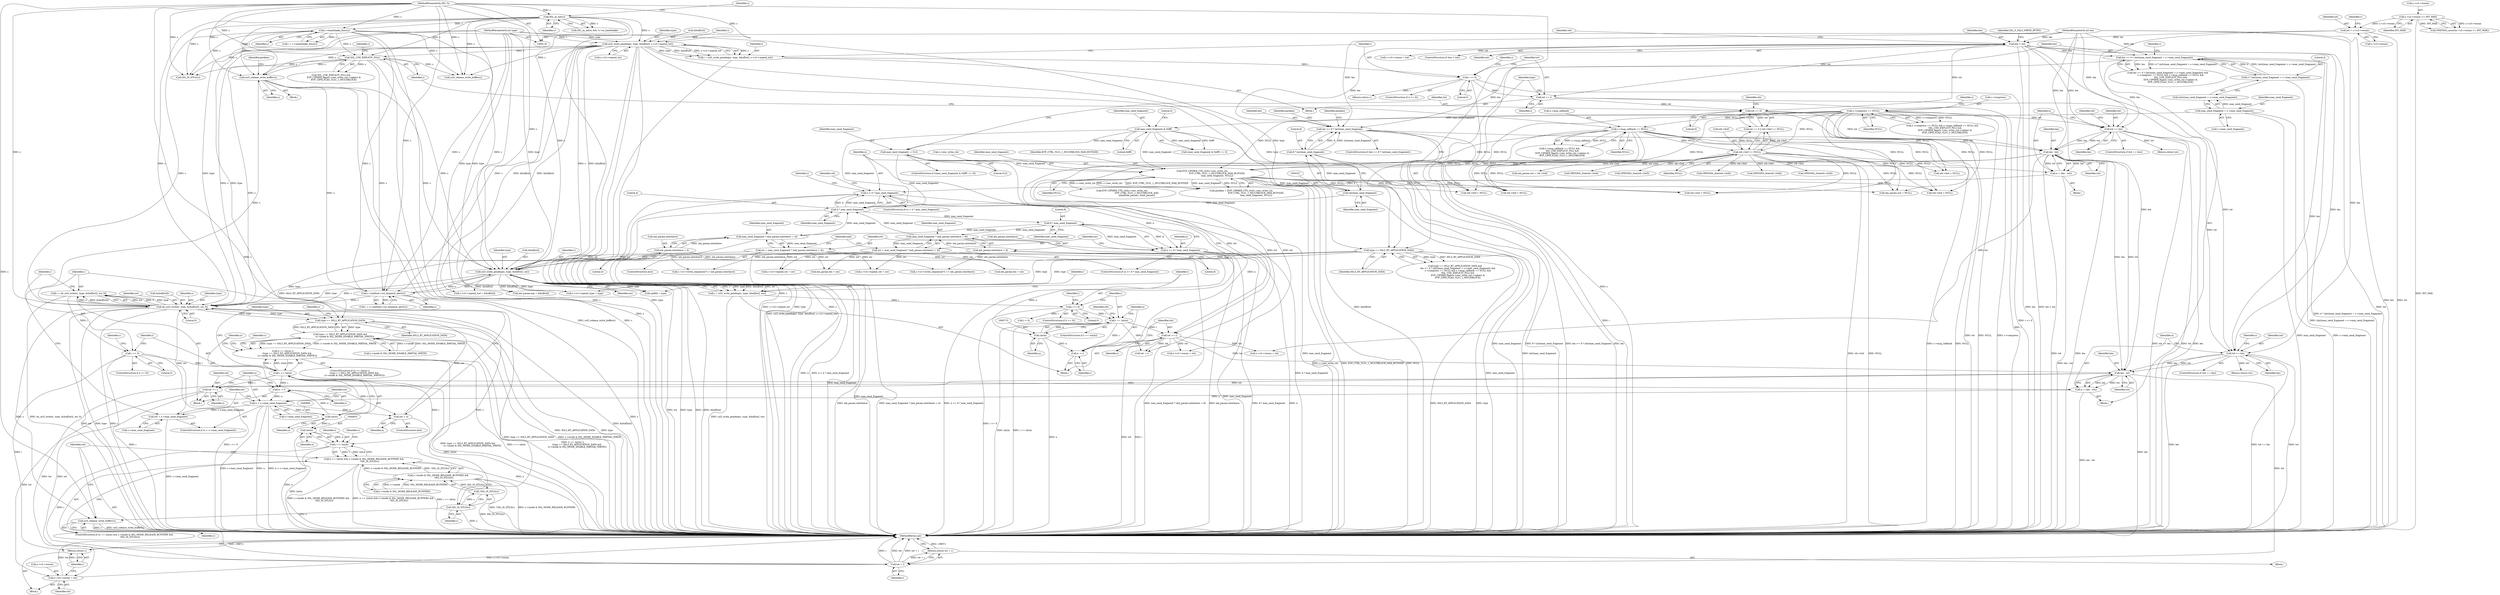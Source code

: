 digraph "0_openssl_77c77f0a1b9f15b869ca3342186dfbedd1119d0e@API" {
"1000779" [label="(Call,i = do_ssl3_write(s, type, &(buf[tot]), nw, 0))"];
"1000781" [label="(Call,do_ssl3_write(s, type, &(buf[tot]), nw, 0))"];
"1000178" [label="(Call,s->handshake_func(s))"];
"1000169" [label="(Call,SSL_in_init(s))"];
"1000117" [label="(MethodParameterIn,SSL *s)"];
"1000310" [label="(Call,ssl3_release_write_buffer(s))"];
"1000217" [label="(Call,ssl3_write_pending(s, type, &buf[tot], s->s3->wpend_tot))"];
"1000118" [label="(MethodParameterIn,int type)"];
"1000276" [label="(Call,SSL_USE_EXPLICIT_IV(s))"];
"1000409" [label="(Call,s->method->ssl_dispatch_alert(s))"];
"1000664" [label="(Call,ssl3_write_pending(s, type, &buf[tot], nw))"];
"1000248" [label="(Call,type == SSL3_RT_APPLICATION_DATA)"];
"1000441" [label="(Call,nw = max_send_fragment * (mb_param.interleave = 4))"];
"1000443" [label="(Call,max_send_fragment * (mb_param.interleave = 4))"];
"1000428" [label="(Call,8 * max_send_fragment)"];
"1000386" [label="(Call,4 * max_send_fragment)"];
"1000292" [label="(Call,max_send_fragment & 0xfff)"];
"1000258" [label="(Call,max_send_fragment = s->max_send_fragment)"];
"1000433" [label="(Call,max_send_fragment * (mb_param.interleave = 8))"];
"1000435" [label="(Call,mb_param.interleave = 8)"];
"1000326" [label="(Call,(int)max_send_fragment)"];
"1000314" [label="(Call,EVP_CIPHER_CTX_ctrl(s->enc_write_ctx,\n                                          EVP_CTRL_TLS1_1_MULTIBLOCK_MAX_BUFSIZE,\n                                          max_send_fragment, NULL))"];
"1000296" [label="(Call,max_send_fragment -= 512)"];
"1000264" [label="(Call,s->compress == NULL)"];
"1000270" [label="(Call,s->msg_callback == NULL)"];
"1000304" [label="(Call,wb->buf == NULL)"];
"1000445" [label="(Call,mb_param.interleave = 4)"];
"1000431" [label="(Call,nw = max_send_fragment * (mb_param.interleave = 8))"];
"1000812" [label="(Call,type == SSL3_RT_APPLICATION_DATA)"];
"1000776" [label="(Call,nw = n)"];
"1000765" [label="(Call,n > s->max_send_fragment)"];
"1000850" [label="(Call,n -= i)"];
"1000806" [label="(Call,i == (int)n)"];
"1000791" [label="(Call,i <= 0)"];
"1000779" [label="(Call,i = do_ssl3_write(s, type, &(buf[tot]), nw, 0))"];
"1000808" [label="(Call,(int)n)"];
"1000757" [label="(Call,n = (len - tot))"];
"1000759" [label="(Call,len - tot)"];
"1000378" [label="(Call,len - tot)"];
"1000322" [label="(Call,len >= 8 * (int)max_send_fragment)"];
"1000252" [label="(Call,len >= 4 * (int)(max_send_fragment = s->max_send_fragment))"];
"1000198" [label="(Call,len < tot)"];
"1000120" [label="(MethodParameterIn,int len)"];
"1000153" [label="(Call,tot = s->s3->wnum)"];
"1000146" [label="(Call,s->s3->wnum <= INT_MAX)"];
"1000254" [label="(Call,4 * (int)(max_send_fragment = s->max_send_fragment))"];
"1000324" [label="(Call,8 * (int)max_send_fragment)"];
"1000361" [label="(Call,tot == len)"];
"1000301" [label="(Call,tot == 0)"];
"1000243" [label="(Call,tot += i)"];
"1000230" [label="(Call,i <= 0)"];
"1000215" [label="(Call,i = ssl3_write_pending(s, type, &buf[tot], s->s3->wpend_tot))"];
"1000739" [label="(Call,tot == len)"];
"1000734" [label="(Call,tot += i)"];
"1000712" [label="(Call,i == (int)n)"];
"1000673" [label="(Call,i <= 0)"];
"1000662" [label="(Call,i = ssl3_write_pending(s, type, &buf[tot], nw))"];
"1000714" [label="(Call,(int)n)"];
"1000426" [label="(Call,n >= 8 * max_send_fragment)"];
"1000384" [label="(Call,n < 4 * max_send_fragment)"];
"1000376" [label="(Call,n = (len - tot))"];
"1000731" [label="(Call,n -= i)"];
"1000770" [label="(Call,nw = s->max_send_fragment)"];
"1000802" [label="(Return,return i;)"];
"1000805" [label="(Call,(i == (int)n) ||\n            (type == SSL3_RT_APPLICATION_DATA &&\n             (s->mode & SSL_MODE_ENABLE_PARTIAL_WRITE)))"];
"1000830" [label="(Call,i == (int)n)"];
"1000829" [label="(Call,(i == (int)n) && s->mode & SSL_MODE_RELEASE_BUFFERS &&\n                !SSL_IS_DTLS(s))"];
"1000847" [label="(Call,tot + i)"];
"1000846" [label="(Return,return tot + i;)"];
"1000811" [label="(Call,type == SSL3_RT_APPLICATION_DATA &&\n             (s->mode & SSL_MODE_ENABLE_PARTIAL_WRITE))"];
"1000842" [label="(Call,SSL_IS_DTLS(s))"];
"1000841" [label="(Call,!SSL_IS_DTLS(s))"];
"1000835" [label="(Call,s->mode & SSL_MODE_RELEASE_BUFFERS &&\n                !SSL_IS_DTLS(s))"];
"1000844" [label="(Call,ssl3_release_write_buffer(s))"];
"1000832" [label="(Call,(int)n)"];
"1000853" [label="(Call,tot += i)"];
"1000795" [label="(Call,s->s3->wnum = tot)"];
"1000241" [label="(Return,return i;)"];
"1000243" [label="(Call,tot += i)"];
"1000830" [label="(Call,i == (int)n)"];
"1000810" [label="(Identifier,n)"];
"1000254" [label="(Call,4 * (int)(max_send_fragment = s->max_send_fragment))"];
"1000231" [label="(Identifier,i)"];
"1000764" [label="(ControlStructure,if (n > s->max_send_fragment))"];
"1000841" [label="(Call,!SSL_IS_DTLS(s))"];
"1000808" [label="(Call,(int)n)"];
"1000269" [label="(Call,s->msg_callback == NULL &&\n        SSL_USE_EXPLICIT_IV(s) &&\n        EVP_CIPHER_flags(s->enc_write_ctx->cipher) &\n        EVP_CIPH_FLAG_TLS1_1_MULTIBLOCK)"];
"1000679" [label="(Call,i < 0)"];
"1000229" [label="(ControlStructure,if (i <= 0))"];
"1000383" [label="(ControlStructure,if (n < 4 * max_send_fragment))"];
"1000435" [label="(Call,mb_param.interleave = 8)"];
"1000763" [label="(Block,)"];
"1000170" [label="(Identifier,s)"];
"1000321" [label="(ControlStructure,if (len >= 8 * (int)max_send_fragment))"];
"1000200" [label="(Identifier,tot)"];
"1000845" [label="(Identifier,s)"];
"1000152" [label="(Identifier,INT_MAX)"];
"1000314" [label="(Call,EVP_CIPHER_CTX_ctrl(s->enc_write_ctx,\n                                          EVP_CTRL_TLS1_1_MULTIBLOCK_MAX_BUFSIZE,\n                                          max_send_fragment, NULL))"];
"1000322" [label="(Call,len >= 8 * (int)max_send_fragment)"];
"1000256" [label="(Call,(int)(max_send_fragment = s->max_send_fragment))"];
"1000118" [label="(MethodParameterIn,int type)"];
"1000432" [label="(Identifier,nw)"];
"1000851" [label="(Identifier,n)"];
"1000761" [label="(Identifier,tot)"];
"1000728" [label="(Call,tot + i)"];
"1000266" [label="(Identifier,s)"];
"1000722" [label="(Call,wb->buf = NULL)"];
"1000734" [label="(Call,tot += i)"];
"1000163" [label="(Identifier,s)"];
"1000147" [label="(Call,s->s3->wnum)"];
"1000249" [label="(Identifier,type)"];
"1000835" [label="(Call,s->mode & SSL_MODE_RELEASE_BUFFERS &&\n                !SSL_IS_DTLS(s))"];
"1000442" [label="(Identifier,nw)"];
"1000672" [label="(ControlStructure,if (i <= 0))"];
"1000433" [label="(Call,max_send_fragment * (mb_param.interleave = 8))"];
"1000178" [label="(Call,s->handshake_func(s))"];
"1000814" [label="(Identifier,SSL3_RT_APPLICATION_DATA)"];
"1000767" [label="(Call,s->max_send_fragment)"];
"1000199" [label="(Identifier,len)"];
"1000794" [label="(Block,)"];
"1000849" [label="(Identifier,i)"];
"1000771" [label="(Identifier,nw)"];
"1000410" [label="(Identifier,s)"];
"1000305" [label="(Call,wb->buf)"];
"1000777" [label="(Identifier,nw)"];
"1000309" [label="(Block,)"];
"1000259" [label="(Identifier,max_send_fragment)"];
"1000234" [label="(Call,s->s3->wnum = tot)"];
"1000760" [label="(Identifier,len)"];
"1000120" [label="(MethodParameterIn,int len)"];
"1000319" [label="(Identifier,max_send_fragment)"];
"1000718" [label="(Call,OPENSSL_free(wb->buf))"];
"1000804" [label="(ControlStructure,if ((i == (int)n) ||\n            (type == SSL3_RT_APPLICATION_DATA &&\n             (s->mode & SSL_MODE_ENABLE_PARTIAL_WRITE))))"];
"1000759" [label="(Call,len - tot)"];
"1000271" [label="(Call,s->msg_callback)"];
"1000311" [label="(Identifier,s)"];
"1000146" [label="(Call,s->s3->wnum <= INT_MAX)"];
"1000292" [label="(Call,max_send_fragment & 0xfff)"];
"1000219" [label="(Identifier,type)"];
"1000275" [label="(Call,SSL_USE_EXPLICIT_IV(s) &&\n        EVP_CIPHER_flags(s->enc_write_ctx->cipher) &\n        EVP_CIPH_FLAG_TLS1_1_MULTIBLOCK)"];
"1000445" [label="(Call,mb_param.interleave = 4)"];
"1000328" [label="(Identifier,max_send_fragment)"];
"1000176" [label="(Call,i = s->handshake_func(s))"];
"1000394" [label="(Call,wb->buf = NULL)"];
"1000323" [label="(Identifier,len)"];
"1000589" [label="(Call,s->s3->write_sequence[7] < mb_param.interleave)"];
"1000377" [label="(Identifier,n)"];
"1000230" [label="(Call,i <= 0)"];
"1000310" [label="(Call,ssl3_release_write_buffer(s))"];
"1000536" [label="(Call,wb->buf = NULL)"];
"1000665" [label="(Identifier,s)"];
"1000666" [label="(Identifier,type)"];
"1000245" [label="(Identifier,i)"];
"1000179" [label="(Identifier,s)"];
"1000755" [label="(Return,return tot;)"];
"1000403" [label="(Identifier,s)"];
"1000834" [label="(Identifier,n)"];
"1000753" [label="(Call,ssl3_release_write_buffer(s))"];
"1000446" [label="(Call,mb_param.interleave)"];
"1000846" [label="(Return,return tot + i;)"];
"1000757" [label="(Call,n = (len - tot))"];
"1000173" [label="(Identifier,s)"];
"1000303" [label="(Literal,0)"];
"1000325" [label="(Literal,8)"];
"1000758" [label="(Identifier,n)"];
"1000451" [label="(Identifier,aad)"];
"1000712" [label="(Call,i == (int)n)"];
"1000407" [label="(Call,i = s->method->ssl_dispatch_alert(s))"];
"1000434" [label="(Identifier,max_send_fragment)"];
"1000313" [label="(Identifier,packlen)"];
"1000638" [label="(Call,s->s3->wpend_buf = &buf[tot])"];
"1000790" [label="(ControlStructure,if (i <= 0))"];
"1000741" [label="(Identifier,len)"];
"1000766" [label="(Identifier,n)"];
"1000805" [label="(Call,(i == (int)n) ||\n            (type == SSL3_RT_APPLICATION_DATA &&\n             (s->mode & SSL_MODE_ENABLE_PARTIAL_WRITE)))"];
"1000203" [label="(Identifier,SSL_F_SSL3_WRITE_BYTES)"];
"1000244" [label="(Identifier,tot)"];
"1000732" [label="(Identifier,n)"];
"1000429" [label="(Literal,8)"];
"1000264" [label="(Call,s->compress == NULL)"];
"1000440" [label="(ControlStructure,else)"];
"1000334" [label="(Identifier,packlen)"];
"1000788" [label="(Identifier,nw)"];
"1000304" [label="(Call,wb->buf == NULL)"];
"1000713" [label="(Identifier,i)"];
"1000770" [label="(Call,nw = s->max_send_fragment)"];
"1000302" [label="(Identifier,tot)"];
"1000308" [label="(Identifier,NULL)"];
"1000216" [label="(Identifier,i)"];
"1000784" [label="(Call,&(buf[tot]))"];
"1000813" [label="(Identifier,type)"];
"1000430" [label="(Identifier,max_send_fragment)"];
"1000836" [label="(Call,s->mode & SSL_MODE_RELEASE_BUFFERS)"];
"1000815" [label="(Call,s->mode & SSL_MODE_ENABLE_PARTIAL_WRITE)"];
"1000247" [label="(Call,type == SSL3_RT_APPLICATION_DATA &&\n        len >= 4 * (int)(max_send_fragment = s->max_send_fragment) &&\n        s->compress == NULL && s->msg_callback == NULL &&\n        SSL_USE_EXPLICIT_IV(s) &&\n        EVP_CIPHER_flags(s->enc_write_ctx->cipher) &\n        EVP_CIPH_FLAG_TLS1_1_MULTIBLOCK)"];
"1000829" [label="(Call,(i == (int)n) && s->mode & SSL_MODE_RELEASE_BUFFERS &&\n                !SSL_IS_DTLS(s))"];
"1000291" [label="(Call,(max_send_fragment & 0xfff) == 0)"];
"1000367" [label="(Identifier,wb)"];
"1000277" [label="(Identifier,s)"];
"1000117" [label="(MethodParameterIn,SSL *s)"];
"1000250" [label="(Identifier,SSL3_RT_APPLICATION_DATA)"];
"1000376" [label="(Call,n = (len - tot))"];
"1000711" [label="(ControlStructure,if (i == (int)n))"];
"1000793" [label="(Literal,0)"];
"1000779" [label="(Call,i = do_ssl3_write(s, type, &(buf[tot]), nw, 0))"];
"1000268" [label="(Identifier,NULL)"];
"1000532" [label="(Call,OPENSSL_free(wb->buf))"];
"1000301" [label="(Call,tot == 0)"];
"1000392" [label="(Identifier,wb)"];
"1000441" [label="(Call,nw = max_send_fragment * (mb_param.interleave = 4))"];
"1000260" [label="(Call,s->max_send_fragment)"];
"1000843" [label="(Identifier,s)"];
"1000782" [label="(Identifier,s)"];
"1000380" [label="(Identifier,tot)"];
"1000232" [label="(Literal,0)"];
"1000828" [label="(ControlStructure,if ((i == (int)n) && s->mode & SSL_MODE_RELEASE_BUFFERS &&\n                !SSL_IS_DTLS(s)))"];
"1000251" [label="(Call,len >= 4 * (int)(max_send_fragment = s->max_send_fragment) &&\n        s->compress == NULL && s->msg_callback == NULL &&\n        SSL_USE_EXPLICIT_IV(s) &&\n        EVP_CIPHER_flags(s->enc_write_ctx->cipher) &\n        EVP_CIPH_FLAG_TLS1_1_MULTIBLOCK)"];
"1000736" [label="(Identifier,i)"];
"1000739" [label="(Call,tot == len)"];
"1000318" [label="(Identifier,EVP_CTRL_TLS1_1_MULTIBLOCK_MAX_BUFSIZE)"];
"1000847" [label="(Call,tot + i)"];
"1000662" [label="(Call,i = ssl3_write_pending(s, type, &buf[tot], nw))"];
"1000324" [label="(Call,8 * (int)max_send_fragment)"];
"1000853" [label="(Call,tot += i)"];
"1000693" [label="(Call,OPENSSL_free(wb->buf))"];
"1000270" [label="(Call,s->msg_callback == NULL)"];
"1000716" [label="(Identifier,n)"];
"1000781" [label="(Call,do_ssl3_write(s, type, &(buf[tot]), nw, 0))"];
"1000842" [label="(Call,SSL_IS_DTLS(s))"];
"1000493" [label="(Call,mb_param.out = NULL)"];
"1000775" [label="(ControlStructure,else)"];
"1000363" [label="(Identifier,len)"];
"1000458" [label="(Call,aad[8] = type)"];
"1000444" [label="(Identifier,max_send_fragment)"];
"1000542" [label="(Call,mb_param.out = wb->buf)"];
"1000856" [label="(MethodReturn,int)"];
"1000385" [label="(Identifier,n)"];
"1000680" [label="(Identifier,i)"];
"1000751" [label="(Call,SSL_IS_DTLS(s))"];
"1000198" [label="(Call,len < tot)"];
"1000426" [label="(Call,n >= 8 * max_send_fragment)"];
"1000154" [label="(Identifier,tot)"];
"1000776" [label="(Call,nw = n)"];
"1000315" [label="(Call,s->enc_write_ctx)"];
"1000379" [label="(Identifier,len)"];
"1000330" [label="(Identifier,packlen)"];
"1000664" [label="(Call,ssl3_write_pending(s, type, &buf[tot], nw))"];
"1000362" [label="(Identifier,tot)"];
"1000306" [label="(Identifier,wb)"];
"1000215" [label="(Call,i = ssl3_write_pending(s, type, &buf[tot], s->s3->wpend_tot))"];
"1000731" [label="(Call,n -= i)"];
"1000803" [label="(Identifier,i)"];
"1000824" [label="(Identifier,s)"];
"1000802" [label="(Return,return i;)"];
"1000326" [label="(Call,(int)max_send_fragment)"];
"1000631" [label="(Call,s->s3->wpend_tot = nw)"];
"1000801" [label="(Identifier,tot)"];
"1000778" [label="(Identifier,n)"];
"1000217" [label="(Call,ssl3_write_pending(s, type, &buf[tot], s->s3->wpend_tot))"];
"1000789" [label="(Literal,0)"];
"1000549" [label="(Call,mb_param.inp = &buf[tot])"];
"1000295" [label="(Literal,0)"];
"1000121" [label="(Block,)"];
"1000153" [label="(Call,tot = s->s3->wnum)"];
"1000265" [label="(Call,s->compress)"];
"1000360" [label="(ControlStructure,if (tot == len))"];
"1000155" [label="(Call,s->s3->wnum)"];
"1000220" [label="(Call,&buf[tot])"];
"1000431" [label="(Call,nw = max_send_fragment * (mb_param.interleave = 8))"];
"1000384" [label="(Call,n < 4 * max_send_fragment)"];
"1000733" [label="(Identifier,i)"];
"1000807" [label="(Identifier,i)"];
"1000382" [label="(Block,)"];
"1000697" [label="(Call,wb->buf = NULL)"];
"1000720" [label="(Identifier,wb)"];
"1000168" [label="(Call,SSL_in_init(s) && !s->in_handshake)"];
"1000297" [label="(Identifier,max_send_fragment)"];
"1000390" [label="(Call,OPENSSL_free(wb->buf))"];
"1000298" [label="(Literal,512)"];
"1000272" [label="(Identifier,s)"];
"1000258" [label="(Call,max_send_fragment = s->max_send_fragment)"];
"1000290" [label="(ControlStructure,if ((max_send_fragment & 0xfff) == 0))"];
"1000674" [label="(Identifier,i)"];
"1000855" [label="(Identifier,i)"];
"1000300" [label="(Call,tot == 0 || wb->buf == NULL)"];
"1000197" [label="(ControlStructure,if (len < tot))"];
"1000655" [label="(Call,s->s3->wpend_ret = nw)"];
"1000428" [label="(Call,8 * max_send_fragment)"];
"1000276" [label="(Call,SSL_USE_EXPLICIT_IV(s))"];
"1000772" [label="(Call,s->max_send_fragment)"];
"1000648" [label="(Call,s->s3->wpend_type = type)"];
"1000850" [label="(Call,n -= i)"];
"1000237" [label="(Identifier,s)"];
"1000169" [label="(Call,SSL_in_init(s))"];
"1000296" [label="(Call,max_send_fragment -= 512)"];
"1000436" [label="(Call,mb_param.interleave)"];
"1000798" [label="(Identifier,s)"];
"1000671" [label="(Identifier,nw)"];
"1000852" [label="(Identifier,i)"];
"1000747" [label="(Identifier,s)"];
"1000145" [label="(Call,OPENSSL_assert(s->s3->wnum <= INT_MAX))"];
"1000263" [label="(Call,s->compress == NULL && s->msg_callback == NULL &&\n        SSL_USE_EXPLICIT_IV(s) &&\n        EVP_CIPHER_flags(s->enc_write_ctx->cipher) &\n        EVP_CIPH_FLAG_TLS1_1_MULTIBLOCK)"];
"1000388" [label="(Identifier,max_send_fragment)"];
"1000274" [label="(Identifier,NULL)"];
"1000831" [label="(Identifier,i)"];
"1000218" [label="(Identifier,s)"];
"1000854" [label="(Identifier,tot)"];
"1000293" [label="(Identifier,max_send_fragment)"];
"1000214" [label="(Block,)"];
"1000387" [label="(Literal,4)"];
"1000248" [label="(Call,type == SSL3_RT_APPLICATION_DATA)"];
"1000735" [label="(Identifier,tot)"];
"1000365" [label="(Call,OPENSSL_free(wb->buf))"];
"1000838" [label="(Identifier,s)"];
"1000286" [label="(Block,)"];
"1000795" [label="(Call,s->s3->wnum = tot)"];
"1000386" [label="(Call,4 * max_send_fragment)"];
"1000252" [label="(Call,len >= 4 * (int)(max_send_fragment = s->max_send_fragment))"];
"1000765" [label="(Call,n > s->max_send_fragment)"];
"1000361" [label="(Call,tot == len)"];
"1000667" [label="(Call,&buf[tot])"];
"1000224" [label="(Call,s->s3->wpend_tot)"];
"1000796" [label="(Call,s->s3->wnum)"];
"1000780" [label="(Identifier,i)"];
"1000294" [label="(Literal,0xfff)"];
"1000425" [label="(ControlStructure,if (n >= 8 * max_send_fragment))"];
"1000811" [label="(Call,type == SSL3_RT_APPLICATION_DATA &&\n             (s->mode & SSL_MODE_ENABLE_PARTIAL_WRITE))"];
"1000427" [label="(Identifier,n)"];
"1000369" [label="(Call,wb->buf = NULL)"];
"1000557" [label="(Call,mb_param.len = nw)"];
"1000792" [label="(Identifier,i)"];
"1000738" [label="(ControlStructure,if (tot == len))"];
"1000663" [label="(Identifier,i)"];
"1000820" [label="(Block,)"];
"1000253" [label="(Identifier,len)"];
"1000673" [label="(Call,i <= 0)"];
"1000374" [label="(Return,return tot;)"];
"1000503" [label="(Call,mb_param.len = nw)"];
"1000844" [label="(Call,ssl3_release_write_buffer(s))"];
"1000817" [label="(Identifier,s)"];
"1000848" [label="(Identifier,tot)"];
"1000510" [label="(Call,EVP_CIPHER_CTX_ctrl(s->enc_write_ctx,\n                                          EVP_CTRL_TLS1_1_MULTIBLOCK_AAD,\n                                          sizeof(mb_param), &mb_param))"];
"1000312" [label="(Call,packlen = EVP_CIPHER_CTX_ctrl(s->enc_write_ctx,\n                                          EVP_CTRL_TLS1_1_MULTIBLOCK_MAX_BUFSIZE,\n                                          max_send_fragment, NULL))"];
"1000449" [label="(Literal,4)"];
"1000416" [label="(Call,s->s3->wnum = tot)"];
"1000282" [label="(Identifier,s)"];
"1000791" [label="(Call,i <= 0)"];
"1000439" [label="(Literal,8)"];
"1000783" [label="(Identifier,type)"];
"1000378" [label="(Call,len - tot)"];
"1000409" [label="(Call,s->method->ssl_dispatch_alert(s))"];
"1000812" [label="(Call,type == SSL3_RT_APPLICATION_DATA)"];
"1000806" [label="(Call,i == (int)n)"];
"1000320" [label="(Identifier,NULL)"];
"1000255" [label="(Literal,4)"];
"1000740" [label="(Identifier,tot)"];
"1000702" [label="(Call,s->s3->wnum = tot)"];
"1000577" [label="(Call,s->s3->write_sequence[7] += mb_param.interleave)"];
"1000443" [label="(Call,max_send_fragment * (mb_param.interleave = 4))"];
"1000714" [label="(Call,(int)n)"];
"1000675" [label="(Literal,0)"];
"1000211" [label="(Identifier,wb)"];
"1000832" [label="(Call,(int)n)"];
"1000779" -> "1000763"  [label="AST: "];
"1000779" -> "1000781"  [label="CFG: "];
"1000780" -> "1000779"  [label="AST: "];
"1000781" -> "1000779"  [label="AST: "];
"1000792" -> "1000779"  [label="CFG: "];
"1000779" -> "1000856"  [label="DDG: do_ssl3_write(s, type, &(buf[tot]), nw, 0)"];
"1000781" -> "1000779"  [label="DDG: nw"];
"1000781" -> "1000779"  [label="DDG: 0"];
"1000781" -> "1000779"  [label="DDG: type"];
"1000781" -> "1000779"  [label="DDG: s"];
"1000781" -> "1000779"  [label="DDG: &(buf[tot])"];
"1000779" -> "1000791"  [label="DDG: i"];
"1000781" -> "1000789"  [label="CFG: "];
"1000782" -> "1000781"  [label="AST: "];
"1000783" -> "1000781"  [label="AST: "];
"1000784" -> "1000781"  [label="AST: "];
"1000788" -> "1000781"  [label="AST: "];
"1000789" -> "1000781"  [label="AST: "];
"1000781" -> "1000856"  [label="DDG: nw"];
"1000781" -> "1000856"  [label="DDG: type"];
"1000781" -> "1000856"  [label="DDG: s"];
"1000781" -> "1000856"  [label="DDG: &(buf[tot])"];
"1000178" -> "1000781"  [label="DDG: s"];
"1000310" -> "1000781"  [label="DDG: s"];
"1000217" -> "1000781"  [label="DDG: s"];
"1000409" -> "1000781"  [label="DDG: s"];
"1000276" -> "1000781"  [label="DDG: s"];
"1000169" -> "1000781"  [label="DDG: s"];
"1000664" -> "1000781"  [label="DDG: s"];
"1000664" -> "1000781"  [label="DDG: type"];
"1000117" -> "1000781"  [label="DDG: s"];
"1000812" -> "1000781"  [label="DDG: type"];
"1000248" -> "1000781"  [label="DDG: type"];
"1000118" -> "1000781"  [label="DDG: type"];
"1000776" -> "1000781"  [label="DDG: nw"];
"1000770" -> "1000781"  [label="DDG: nw"];
"1000781" -> "1000812"  [label="DDG: type"];
"1000781" -> "1000842"  [label="DDG: s"];
"1000781" -> "1000844"  [label="DDG: s"];
"1000178" -> "1000176"  [label="AST: "];
"1000178" -> "1000179"  [label="CFG: "];
"1000179" -> "1000178"  [label="AST: "];
"1000176" -> "1000178"  [label="CFG: "];
"1000178" -> "1000856"  [label="DDG: s"];
"1000178" -> "1000176"  [label="DDG: s"];
"1000169" -> "1000178"  [label="DDG: s"];
"1000117" -> "1000178"  [label="DDG: s"];
"1000178" -> "1000217"  [label="DDG: s"];
"1000178" -> "1000276"  [label="DDG: s"];
"1000178" -> "1000310"  [label="DDG: s"];
"1000178" -> "1000409"  [label="DDG: s"];
"1000178" -> "1000664"  [label="DDG: s"];
"1000178" -> "1000751"  [label="DDG: s"];
"1000178" -> "1000753"  [label="DDG: s"];
"1000169" -> "1000168"  [label="AST: "];
"1000169" -> "1000170"  [label="CFG: "];
"1000170" -> "1000169"  [label="AST: "];
"1000173" -> "1000169"  [label="CFG: "];
"1000168" -> "1000169"  [label="CFG: "];
"1000169" -> "1000856"  [label="DDG: s"];
"1000169" -> "1000168"  [label="DDG: s"];
"1000117" -> "1000169"  [label="DDG: s"];
"1000169" -> "1000217"  [label="DDG: s"];
"1000169" -> "1000276"  [label="DDG: s"];
"1000169" -> "1000310"  [label="DDG: s"];
"1000169" -> "1000409"  [label="DDG: s"];
"1000169" -> "1000664"  [label="DDG: s"];
"1000169" -> "1000751"  [label="DDG: s"];
"1000169" -> "1000753"  [label="DDG: s"];
"1000117" -> "1000116"  [label="AST: "];
"1000117" -> "1000856"  [label="DDG: s"];
"1000117" -> "1000217"  [label="DDG: s"];
"1000117" -> "1000276"  [label="DDG: s"];
"1000117" -> "1000310"  [label="DDG: s"];
"1000117" -> "1000409"  [label="DDG: s"];
"1000117" -> "1000664"  [label="DDG: s"];
"1000117" -> "1000751"  [label="DDG: s"];
"1000117" -> "1000753"  [label="DDG: s"];
"1000117" -> "1000842"  [label="DDG: s"];
"1000117" -> "1000844"  [label="DDG: s"];
"1000310" -> "1000309"  [label="AST: "];
"1000310" -> "1000311"  [label="CFG: "];
"1000311" -> "1000310"  [label="AST: "];
"1000313" -> "1000310"  [label="CFG: "];
"1000310" -> "1000856"  [label="DDG: ssl3_release_write_buffer(s)"];
"1000310" -> "1000856"  [label="DDG: s"];
"1000217" -> "1000310"  [label="DDG: s"];
"1000276" -> "1000310"  [label="DDG: s"];
"1000310" -> "1000409"  [label="DDG: s"];
"1000310" -> "1000664"  [label="DDG: s"];
"1000217" -> "1000215"  [label="AST: "];
"1000217" -> "1000224"  [label="CFG: "];
"1000218" -> "1000217"  [label="AST: "];
"1000219" -> "1000217"  [label="AST: "];
"1000220" -> "1000217"  [label="AST: "];
"1000224" -> "1000217"  [label="AST: "];
"1000215" -> "1000217"  [label="CFG: "];
"1000217" -> "1000856"  [label="DDG: type"];
"1000217" -> "1000856"  [label="DDG: s"];
"1000217" -> "1000856"  [label="DDG: &buf[tot]"];
"1000217" -> "1000856"  [label="DDG: s->s3->wpend_tot"];
"1000217" -> "1000215"  [label="DDG: s"];
"1000217" -> "1000215"  [label="DDG: type"];
"1000217" -> "1000215"  [label="DDG: &buf[tot]"];
"1000217" -> "1000215"  [label="DDG: s->s3->wpend_tot"];
"1000118" -> "1000217"  [label="DDG: type"];
"1000217" -> "1000248"  [label="DDG: type"];
"1000217" -> "1000276"  [label="DDG: s"];
"1000217" -> "1000409"  [label="DDG: s"];
"1000217" -> "1000549"  [label="DDG: &buf[tot]"];
"1000217" -> "1000638"  [label="DDG: &buf[tot]"];
"1000217" -> "1000664"  [label="DDG: s"];
"1000217" -> "1000664"  [label="DDG: &buf[tot]"];
"1000217" -> "1000751"  [label="DDG: s"];
"1000217" -> "1000753"  [label="DDG: s"];
"1000118" -> "1000116"  [label="AST: "];
"1000118" -> "1000856"  [label="DDG: type"];
"1000118" -> "1000248"  [label="DDG: type"];
"1000118" -> "1000458"  [label="DDG: type"];
"1000118" -> "1000648"  [label="DDG: type"];
"1000118" -> "1000664"  [label="DDG: type"];
"1000118" -> "1000812"  [label="DDG: type"];
"1000276" -> "1000275"  [label="AST: "];
"1000276" -> "1000277"  [label="CFG: "];
"1000277" -> "1000276"  [label="AST: "];
"1000282" -> "1000276"  [label="CFG: "];
"1000275" -> "1000276"  [label="CFG: "];
"1000276" -> "1000856"  [label="DDG: s"];
"1000276" -> "1000275"  [label="DDG: s"];
"1000276" -> "1000409"  [label="DDG: s"];
"1000276" -> "1000664"  [label="DDG: s"];
"1000276" -> "1000751"  [label="DDG: s"];
"1000276" -> "1000753"  [label="DDG: s"];
"1000409" -> "1000407"  [label="AST: "];
"1000409" -> "1000410"  [label="CFG: "];
"1000410" -> "1000409"  [label="AST: "];
"1000407" -> "1000409"  [label="CFG: "];
"1000409" -> "1000856"  [label="DDG: s"];
"1000409" -> "1000407"  [label="DDG: s"];
"1000664" -> "1000409"  [label="DDG: s"];
"1000409" -> "1000664"  [label="DDG: s"];
"1000664" -> "1000662"  [label="AST: "];
"1000664" -> "1000671"  [label="CFG: "];
"1000665" -> "1000664"  [label="AST: "];
"1000666" -> "1000664"  [label="AST: "];
"1000667" -> "1000664"  [label="AST: "];
"1000671" -> "1000664"  [label="AST: "];
"1000662" -> "1000664"  [label="CFG: "];
"1000664" -> "1000856"  [label="DDG: nw"];
"1000664" -> "1000856"  [label="DDG: type"];
"1000664" -> "1000856"  [label="DDG: s"];
"1000664" -> "1000856"  [label="DDG: &buf[tot]"];
"1000664" -> "1000458"  [label="DDG: type"];
"1000664" -> "1000549"  [label="DDG: &buf[tot]"];
"1000664" -> "1000638"  [label="DDG: &buf[tot]"];
"1000664" -> "1000648"  [label="DDG: type"];
"1000664" -> "1000662"  [label="DDG: s"];
"1000664" -> "1000662"  [label="DDG: type"];
"1000664" -> "1000662"  [label="DDG: &buf[tot]"];
"1000664" -> "1000662"  [label="DDG: nw"];
"1000248" -> "1000664"  [label="DDG: type"];
"1000441" -> "1000664"  [label="DDG: nw"];
"1000431" -> "1000664"  [label="DDG: nw"];
"1000248" -> "1000247"  [label="AST: "];
"1000248" -> "1000250"  [label="CFG: "];
"1000249" -> "1000248"  [label="AST: "];
"1000250" -> "1000248"  [label="AST: "];
"1000253" -> "1000248"  [label="CFG: "];
"1000247" -> "1000248"  [label="CFG: "];
"1000248" -> "1000856"  [label="DDG: SSL3_RT_APPLICATION_DATA"];
"1000248" -> "1000856"  [label="DDG: type"];
"1000248" -> "1000247"  [label="DDG: type"];
"1000248" -> "1000247"  [label="DDG: SSL3_RT_APPLICATION_DATA"];
"1000248" -> "1000458"  [label="DDG: type"];
"1000248" -> "1000648"  [label="DDG: type"];
"1000248" -> "1000812"  [label="DDG: SSL3_RT_APPLICATION_DATA"];
"1000441" -> "1000440"  [label="AST: "];
"1000441" -> "1000443"  [label="CFG: "];
"1000442" -> "1000441"  [label="AST: "];
"1000443" -> "1000441"  [label="AST: "];
"1000451" -> "1000441"  [label="CFG: "];
"1000441" -> "1000856"  [label="DDG: max_send_fragment * (mb_param.interleave = 4)"];
"1000443" -> "1000441"  [label="DDG: max_send_fragment"];
"1000441" -> "1000503"  [label="DDG: nw"];
"1000441" -> "1000557"  [label="DDG: nw"];
"1000441" -> "1000631"  [label="DDG: nw"];
"1000441" -> "1000655"  [label="DDG: nw"];
"1000443" -> "1000445"  [label="CFG: "];
"1000444" -> "1000443"  [label="AST: "];
"1000445" -> "1000443"  [label="AST: "];
"1000443" -> "1000856"  [label="DDG: max_send_fragment"];
"1000443" -> "1000386"  [label="DDG: max_send_fragment"];
"1000428" -> "1000443"  [label="DDG: max_send_fragment"];
"1000445" -> "1000443"  [label="DDG: mb_param.interleave"];
"1000428" -> "1000426"  [label="AST: "];
"1000428" -> "1000430"  [label="CFG: "];
"1000429" -> "1000428"  [label="AST: "];
"1000430" -> "1000428"  [label="AST: "];
"1000426" -> "1000428"  [label="CFG: "];
"1000428" -> "1000426"  [label="DDG: 8"];
"1000428" -> "1000426"  [label="DDG: max_send_fragment"];
"1000386" -> "1000428"  [label="DDG: max_send_fragment"];
"1000428" -> "1000433"  [label="DDG: max_send_fragment"];
"1000386" -> "1000384"  [label="AST: "];
"1000386" -> "1000388"  [label="CFG: "];
"1000387" -> "1000386"  [label="AST: "];
"1000388" -> "1000386"  [label="AST: "];
"1000384" -> "1000386"  [label="CFG: "];
"1000386" -> "1000856"  [label="DDG: max_send_fragment"];
"1000386" -> "1000384"  [label="DDG: 4"];
"1000386" -> "1000384"  [label="DDG: max_send_fragment"];
"1000292" -> "1000386"  [label="DDG: max_send_fragment"];
"1000433" -> "1000386"  [label="DDG: max_send_fragment"];
"1000326" -> "1000386"  [label="DDG: max_send_fragment"];
"1000296" -> "1000386"  [label="DDG: max_send_fragment"];
"1000292" -> "1000291"  [label="AST: "];
"1000292" -> "1000294"  [label="CFG: "];
"1000293" -> "1000292"  [label="AST: "];
"1000294" -> "1000292"  [label="AST: "];
"1000295" -> "1000292"  [label="CFG: "];
"1000292" -> "1000856"  [label="DDG: max_send_fragment"];
"1000292" -> "1000291"  [label="DDG: max_send_fragment"];
"1000292" -> "1000291"  [label="DDG: 0xfff"];
"1000258" -> "1000292"  [label="DDG: max_send_fragment"];
"1000292" -> "1000296"  [label="DDG: max_send_fragment"];
"1000292" -> "1000314"  [label="DDG: max_send_fragment"];
"1000258" -> "1000256"  [label="AST: "];
"1000258" -> "1000260"  [label="CFG: "];
"1000259" -> "1000258"  [label="AST: "];
"1000260" -> "1000258"  [label="AST: "];
"1000256" -> "1000258"  [label="CFG: "];
"1000258" -> "1000856"  [label="DDG: max_send_fragment"];
"1000258" -> "1000856"  [label="DDG: s->max_send_fragment"];
"1000258" -> "1000256"  [label="DDG: max_send_fragment"];
"1000433" -> "1000431"  [label="AST: "];
"1000433" -> "1000435"  [label="CFG: "];
"1000434" -> "1000433"  [label="AST: "];
"1000435" -> "1000433"  [label="AST: "];
"1000431" -> "1000433"  [label="CFG: "];
"1000433" -> "1000856"  [label="DDG: max_send_fragment"];
"1000433" -> "1000431"  [label="DDG: max_send_fragment"];
"1000435" -> "1000433"  [label="DDG: mb_param.interleave"];
"1000435" -> "1000439"  [label="CFG: "];
"1000436" -> "1000435"  [label="AST: "];
"1000439" -> "1000435"  [label="AST: "];
"1000435" -> "1000856"  [label="DDG: mb_param.interleave"];
"1000435" -> "1000577"  [label="DDG: mb_param.interleave"];
"1000435" -> "1000589"  [label="DDG: mb_param.interleave"];
"1000326" -> "1000324"  [label="AST: "];
"1000326" -> "1000328"  [label="CFG: "];
"1000327" -> "1000326"  [label="AST: "];
"1000328" -> "1000326"  [label="AST: "];
"1000324" -> "1000326"  [label="CFG: "];
"1000326" -> "1000856"  [label="DDG: max_send_fragment"];
"1000326" -> "1000324"  [label="DDG: max_send_fragment"];
"1000314" -> "1000326"  [label="DDG: max_send_fragment"];
"1000314" -> "1000312"  [label="AST: "];
"1000314" -> "1000320"  [label="CFG: "];
"1000315" -> "1000314"  [label="AST: "];
"1000318" -> "1000314"  [label="AST: "];
"1000319" -> "1000314"  [label="AST: "];
"1000320" -> "1000314"  [label="AST: "];
"1000312" -> "1000314"  [label="CFG: "];
"1000314" -> "1000856"  [label="DDG: s->enc_write_ctx"];
"1000314" -> "1000856"  [label="DDG: EVP_CTRL_TLS1_1_MULTIBLOCK_MAX_BUFSIZE"];
"1000314" -> "1000856"  [label="DDG: NULL"];
"1000314" -> "1000312"  [label="DDG: s->enc_write_ctx"];
"1000314" -> "1000312"  [label="DDG: EVP_CTRL_TLS1_1_MULTIBLOCK_MAX_BUFSIZE"];
"1000314" -> "1000312"  [label="DDG: max_send_fragment"];
"1000314" -> "1000312"  [label="DDG: NULL"];
"1000296" -> "1000314"  [label="DDG: max_send_fragment"];
"1000264" -> "1000314"  [label="DDG: NULL"];
"1000270" -> "1000314"  [label="DDG: NULL"];
"1000304" -> "1000314"  [label="DDG: NULL"];
"1000314" -> "1000394"  [label="DDG: NULL"];
"1000314" -> "1000493"  [label="DDG: NULL"];
"1000314" -> "1000510"  [label="DDG: s->enc_write_ctx"];
"1000314" -> "1000536"  [label="DDG: NULL"];
"1000314" -> "1000697"  [label="DDG: NULL"];
"1000314" -> "1000722"  [label="DDG: NULL"];
"1000296" -> "1000290"  [label="AST: "];
"1000296" -> "1000298"  [label="CFG: "];
"1000297" -> "1000296"  [label="AST: "];
"1000298" -> "1000296"  [label="AST: "];
"1000302" -> "1000296"  [label="CFG: "];
"1000296" -> "1000856"  [label="DDG: max_send_fragment"];
"1000264" -> "1000263"  [label="AST: "];
"1000264" -> "1000268"  [label="CFG: "];
"1000265" -> "1000264"  [label="AST: "];
"1000268" -> "1000264"  [label="AST: "];
"1000272" -> "1000264"  [label="CFG: "];
"1000263" -> "1000264"  [label="CFG: "];
"1000264" -> "1000856"  [label="DDG: s->compress"];
"1000264" -> "1000856"  [label="DDG: NULL"];
"1000264" -> "1000263"  [label="DDG: s->compress"];
"1000264" -> "1000263"  [label="DDG: NULL"];
"1000264" -> "1000270"  [label="DDG: NULL"];
"1000264" -> "1000304"  [label="DDG: NULL"];
"1000264" -> "1000369"  [label="DDG: NULL"];
"1000264" -> "1000394"  [label="DDG: NULL"];
"1000264" -> "1000493"  [label="DDG: NULL"];
"1000264" -> "1000536"  [label="DDG: NULL"];
"1000264" -> "1000697"  [label="DDG: NULL"];
"1000264" -> "1000722"  [label="DDG: NULL"];
"1000270" -> "1000269"  [label="AST: "];
"1000270" -> "1000274"  [label="CFG: "];
"1000271" -> "1000270"  [label="AST: "];
"1000274" -> "1000270"  [label="AST: "];
"1000277" -> "1000270"  [label="CFG: "];
"1000269" -> "1000270"  [label="CFG: "];
"1000270" -> "1000856"  [label="DDG: NULL"];
"1000270" -> "1000856"  [label="DDG: s->msg_callback"];
"1000270" -> "1000269"  [label="DDG: s->msg_callback"];
"1000270" -> "1000269"  [label="DDG: NULL"];
"1000270" -> "1000304"  [label="DDG: NULL"];
"1000270" -> "1000369"  [label="DDG: NULL"];
"1000270" -> "1000394"  [label="DDG: NULL"];
"1000270" -> "1000493"  [label="DDG: NULL"];
"1000270" -> "1000536"  [label="DDG: NULL"];
"1000270" -> "1000697"  [label="DDG: NULL"];
"1000270" -> "1000722"  [label="DDG: NULL"];
"1000304" -> "1000300"  [label="AST: "];
"1000304" -> "1000308"  [label="CFG: "];
"1000305" -> "1000304"  [label="AST: "];
"1000308" -> "1000304"  [label="AST: "];
"1000300" -> "1000304"  [label="CFG: "];
"1000304" -> "1000856"  [label="DDG: wb->buf"];
"1000304" -> "1000856"  [label="DDG: NULL"];
"1000304" -> "1000300"  [label="DDG: wb->buf"];
"1000304" -> "1000300"  [label="DDG: NULL"];
"1000304" -> "1000365"  [label="DDG: wb->buf"];
"1000304" -> "1000369"  [label="DDG: NULL"];
"1000304" -> "1000390"  [label="DDG: wb->buf"];
"1000304" -> "1000394"  [label="DDG: NULL"];
"1000304" -> "1000493"  [label="DDG: NULL"];
"1000304" -> "1000532"  [label="DDG: wb->buf"];
"1000304" -> "1000536"  [label="DDG: NULL"];
"1000304" -> "1000542"  [label="DDG: wb->buf"];
"1000304" -> "1000693"  [label="DDG: wb->buf"];
"1000304" -> "1000697"  [label="DDG: NULL"];
"1000304" -> "1000718"  [label="DDG: wb->buf"];
"1000304" -> "1000722"  [label="DDG: NULL"];
"1000445" -> "1000449"  [label="CFG: "];
"1000446" -> "1000445"  [label="AST: "];
"1000449" -> "1000445"  [label="AST: "];
"1000445" -> "1000856"  [label="DDG: mb_param.interleave"];
"1000445" -> "1000577"  [label="DDG: mb_param.interleave"];
"1000445" -> "1000589"  [label="DDG: mb_param.interleave"];
"1000431" -> "1000425"  [label="AST: "];
"1000432" -> "1000431"  [label="AST: "];
"1000451" -> "1000431"  [label="CFG: "];
"1000431" -> "1000856"  [label="DDG: max_send_fragment * (mb_param.interleave = 8)"];
"1000431" -> "1000503"  [label="DDG: nw"];
"1000431" -> "1000557"  [label="DDG: nw"];
"1000431" -> "1000631"  [label="DDG: nw"];
"1000431" -> "1000655"  [label="DDG: nw"];
"1000812" -> "1000811"  [label="AST: "];
"1000812" -> "1000814"  [label="CFG: "];
"1000813" -> "1000812"  [label="AST: "];
"1000814" -> "1000812"  [label="AST: "];
"1000817" -> "1000812"  [label="CFG: "];
"1000811" -> "1000812"  [label="CFG: "];
"1000812" -> "1000856"  [label="DDG: SSL3_RT_APPLICATION_DATA"];
"1000812" -> "1000856"  [label="DDG: type"];
"1000812" -> "1000811"  [label="DDG: type"];
"1000812" -> "1000811"  [label="DDG: SSL3_RT_APPLICATION_DATA"];
"1000776" -> "1000775"  [label="AST: "];
"1000776" -> "1000778"  [label="CFG: "];
"1000777" -> "1000776"  [label="AST: "];
"1000778" -> "1000776"  [label="AST: "];
"1000780" -> "1000776"  [label="CFG: "];
"1000776" -> "1000856"  [label="DDG: n"];
"1000765" -> "1000776"  [label="DDG: n"];
"1000765" -> "1000764"  [label="AST: "];
"1000765" -> "1000767"  [label="CFG: "];
"1000766" -> "1000765"  [label="AST: "];
"1000767" -> "1000765"  [label="AST: "];
"1000771" -> "1000765"  [label="CFG: "];
"1000777" -> "1000765"  [label="CFG: "];
"1000765" -> "1000856"  [label="DDG: s->max_send_fragment"];
"1000765" -> "1000856"  [label="DDG: n"];
"1000765" -> "1000856"  [label="DDG: n > s->max_send_fragment"];
"1000850" -> "1000765"  [label="DDG: n"];
"1000757" -> "1000765"  [label="DDG: n"];
"1000765" -> "1000770"  [label="DDG: s->max_send_fragment"];
"1000765" -> "1000808"  [label="DDG: n"];
"1000850" -> "1000763"  [label="AST: "];
"1000850" -> "1000852"  [label="CFG: "];
"1000851" -> "1000850"  [label="AST: "];
"1000852" -> "1000850"  [label="AST: "];
"1000854" -> "1000850"  [label="CFG: "];
"1000806" -> "1000850"  [label="DDG: i"];
"1000808" -> "1000850"  [label="DDG: n"];
"1000806" -> "1000805"  [label="AST: "];
"1000806" -> "1000808"  [label="CFG: "];
"1000807" -> "1000806"  [label="AST: "];
"1000808" -> "1000806"  [label="AST: "];
"1000813" -> "1000806"  [label="CFG: "];
"1000805" -> "1000806"  [label="CFG: "];
"1000806" -> "1000856"  [label="DDG: (int)n"];
"1000806" -> "1000805"  [label="DDG: i"];
"1000806" -> "1000805"  [label="DDG: (int)n"];
"1000791" -> "1000806"  [label="DDG: i"];
"1000808" -> "1000806"  [label="DDG: n"];
"1000806" -> "1000830"  [label="DDG: i"];
"1000806" -> "1000853"  [label="DDG: i"];
"1000791" -> "1000790"  [label="AST: "];
"1000791" -> "1000793"  [label="CFG: "];
"1000792" -> "1000791"  [label="AST: "];
"1000793" -> "1000791"  [label="AST: "];
"1000798" -> "1000791"  [label="CFG: "];
"1000807" -> "1000791"  [label="CFG: "];
"1000791" -> "1000856"  [label="DDG: i"];
"1000791" -> "1000856"  [label="DDG: i <= 0"];
"1000791" -> "1000802"  [label="DDG: i"];
"1000808" -> "1000810"  [label="CFG: "];
"1000809" -> "1000808"  [label="AST: "];
"1000810" -> "1000808"  [label="AST: "];
"1000808" -> "1000832"  [label="DDG: n"];
"1000757" -> "1000121"  [label="AST: "];
"1000757" -> "1000759"  [label="CFG: "];
"1000758" -> "1000757"  [label="AST: "];
"1000759" -> "1000757"  [label="AST: "];
"1000766" -> "1000757"  [label="CFG: "];
"1000757" -> "1000856"  [label="DDG: len - tot"];
"1000759" -> "1000757"  [label="DDG: len"];
"1000759" -> "1000757"  [label="DDG: tot"];
"1000759" -> "1000761"  [label="CFG: "];
"1000760" -> "1000759"  [label="AST: "];
"1000761" -> "1000759"  [label="AST: "];
"1000759" -> "1000856"  [label="DDG: len"];
"1000378" -> "1000759"  [label="DDG: len"];
"1000378" -> "1000759"  [label="DDG: tot"];
"1000739" -> "1000759"  [label="DDG: len"];
"1000739" -> "1000759"  [label="DDG: tot"];
"1000120" -> "1000759"  [label="DDG: len"];
"1000734" -> "1000759"  [label="DDG: tot"];
"1000759" -> "1000795"  [label="DDG: tot"];
"1000759" -> "1000847"  [label="DDG: tot"];
"1000759" -> "1000853"  [label="DDG: tot"];
"1000378" -> "1000376"  [label="AST: "];
"1000378" -> "1000380"  [label="CFG: "];
"1000379" -> "1000378"  [label="AST: "];
"1000380" -> "1000378"  [label="AST: "];
"1000376" -> "1000378"  [label="CFG: "];
"1000378" -> "1000856"  [label="DDG: tot"];
"1000378" -> "1000856"  [label="DDG: len"];
"1000378" -> "1000376"  [label="DDG: len"];
"1000378" -> "1000376"  [label="DDG: tot"];
"1000322" -> "1000378"  [label="DDG: len"];
"1000361" -> "1000378"  [label="DDG: len"];
"1000361" -> "1000378"  [label="DDG: tot"];
"1000120" -> "1000378"  [label="DDG: len"];
"1000301" -> "1000378"  [label="DDG: tot"];
"1000378" -> "1000416"  [label="DDG: tot"];
"1000378" -> "1000702"  [label="DDG: tot"];
"1000378" -> "1000728"  [label="DDG: tot"];
"1000378" -> "1000734"  [label="DDG: tot"];
"1000322" -> "1000321"  [label="AST: "];
"1000322" -> "1000324"  [label="CFG: "];
"1000323" -> "1000322"  [label="AST: "];
"1000324" -> "1000322"  [label="AST: "];
"1000330" -> "1000322"  [label="CFG: "];
"1000334" -> "1000322"  [label="CFG: "];
"1000322" -> "1000856"  [label="DDG: 8 * (int)max_send_fragment"];
"1000322" -> "1000856"  [label="DDG: len >= 8 * (int)max_send_fragment"];
"1000322" -> "1000856"  [label="DDG: len"];
"1000252" -> "1000322"  [label="DDG: len"];
"1000198" -> "1000322"  [label="DDG: len"];
"1000120" -> "1000322"  [label="DDG: len"];
"1000324" -> "1000322"  [label="DDG: 8"];
"1000324" -> "1000322"  [label="DDG: (int)max_send_fragment"];
"1000252" -> "1000251"  [label="AST: "];
"1000252" -> "1000254"  [label="CFG: "];
"1000253" -> "1000252"  [label="AST: "];
"1000254" -> "1000252"  [label="AST: "];
"1000266" -> "1000252"  [label="CFG: "];
"1000251" -> "1000252"  [label="CFG: "];
"1000252" -> "1000856"  [label="DDG: 4 * (int)(max_send_fragment = s->max_send_fragment)"];
"1000252" -> "1000251"  [label="DDG: len"];
"1000252" -> "1000251"  [label="DDG: 4 * (int)(max_send_fragment = s->max_send_fragment)"];
"1000198" -> "1000252"  [label="DDG: len"];
"1000120" -> "1000252"  [label="DDG: len"];
"1000254" -> "1000252"  [label="DDG: 4"];
"1000254" -> "1000252"  [label="DDG: (int)(max_send_fragment = s->max_send_fragment)"];
"1000252" -> "1000361"  [label="DDG: len"];
"1000252" -> "1000739"  [label="DDG: len"];
"1000198" -> "1000197"  [label="AST: "];
"1000198" -> "1000200"  [label="CFG: "];
"1000199" -> "1000198"  [label="AST: "];
"1000200" -> "1000198"  [label="AST: "];
"1000203" -> "1000198"  [label="CFG: "];
"1000211" -> "1000198"  [label="CFG: "];
"1000198" -> "1000856"  [label="DDG: tot"];
"1000198" -> "1000856"  [label="DDG: len"];
"1000198" -> "1000856"  [label="DDG: len < tot"];
"1000120" -> "1000198"  [label="DDG: len"];
"1000153" -> "1000198"  [label="DDG: tot"];
"1000198" -> "1000234"  [label="DDG: tot"];
"1000198" -> "1000243"  [label="DDG: tot"];
"1000198" -> "1000301"  [label="DDG: tot"];
"1000198" -> "1000361"  [label="DDG: len"];
"1000198" -> "1000739"  [label="DDG: tot"];
"1000198" -> "1000739"  [label="DDG: len"];
"1000120" -> "1000116"  [label="AST: "];
"1000120" -> "1000856"  [label="DDG: len"];
"1000120" -> "1000361"  [label="DDG: len"];
"1000120" -> "1000739"  [label="DDG: len"];
"1000153" -> "1000121"  [label="AST: "];
"1000153" -> "1000155"  [label="CFG: "];
"1000154" -> "1000153"  [label="AST: "];
"1000155" -> "1000153"  [label="AST: "];
"1000163" -> "1000153"  [label="CFG: "];
"1000153" -> "1000856"  [label="DDG: tot"];
"1000146" -> "1000153"  [label="DDG: s->s3->wnum"];
"1000146" -> "1000145"  [label="AST: "];
"1000146" -> "1000152"  [label="CFG: "];
"1000147" -> "1000146"  [label="AST: "];
"1000152" -> "1000146"  [label="AST: "];
"1000145" -> "1000146"  [label="CFG: "];
"1000146" -> "1000856"  [label="DDG: INT_MAX"];
"1000146" -> "1000145"  [label="DDG: s->s3->wnum"];
"1000146" -> "1000145"  [label="DDG: INT_MAX"];
"1000254" -> "1000256"  [label="CFG: "];
"1000255" -> "1000254"  [label="AST: "];
"1000256" -> "1000254"  [label="AST: "];
"1000254" -> "1000856"  [label="DDG: (int)(max_send_fragment = s->max_send_fragment)"];
"1000325" -> "1000324"  [label="AST: "];
"1000324" -> "1000856"  [label="DDG: (int)max_send_fragment"];
"1000361" -> "1000360"  [label="AST: "];
"1000361" -> "1000363"  [label="CFG: "];
"1000362" -> "1000361"  [label="AST: "];
"1000363" -> "1000361"  [label="AST: "];
"1000367" -> "1000361"  [label="CFG: "];
"1000377" -> "1000361"  [label="CFG: "];
"1000361" -> "1000856"  [label="DDG: tot == len"];
"1000361" -> "1000856"  [label="DDG: tot"];
"1000361" -> "1000856"  [label="DDG: len"];
"1000301" -> "1000361"  [label="DDG: tot"];
"1000361" -> "1000374"  [label="DDG: tot"];
"1000301" -> "1000300"  [label="AST: "];
"1000301" -> "1000303"  [label="CFG: "];
"1000302" -> "1000301"  [label="AST: "];
"1000303" -> "1000301"  [label="AST: "];
"1000306" -> "1000301"  [label="CFG: "];
"1000300" -> "1000301"  [label="CFG: "];
"1000301" -> "1000856"  [label="DDG: tot"];
"1000301" -> "1000300"  [label="DDG: tot"];
"1000301" -> "1000300"  [label="DDG: 0"];
"1000243" -> "1000301"  [label="DDG: tot"];
"1000243" -> "1000214"  [label="AST: "];
"1000243" -> "1000245"  [label="CFG: "];
"1000244" -> "1000243"  [label="AST: "];
"1000245" -> "1000243"  [label="AST: "];
"1000249" -> "1000243"  [label="CFG: "];
"1000243" -> "1000856"  [label="DDG: i"];
"1000230" -> "1000243"  [label="DDG: i"];
"1000243" -> "1000739"  [label="DDG: tot"];
"1000230" -> "1000229"  [label="AST: "];
"1000230" -> "1000232"  [label="CFG: "];
"1000231" -> "1000230"  [label="AST: "];
"1000232" -> "1000230"  [label="AST: "];
"1000237" -> "1000230"  [label="CFG: "];
"1000244" -> "1000230"  [label="CFG: "];
"1000230" -> "1000856"  [label="DDG: i"];
"1000230" -> "1000856"  [label="DDG: i <= 0"];
"1000215" -> "1000230"  [label="DDG: i"];
"1000230" -> "1000241"  [label="DDG: i"];
"1000215" -> "1000214"  [label="AST: "];
"1000216" -> "1000215"  [label="AST: "];
"1000231" -> "1000215"  [label="CFG: "];
"1000215" -> "1000856"  [label="DDG: ssl3_write_pending(s, type, &buf[tot], s->s3->wpend_tot)"];
"1000739" -> "1000738"  [label="AST: "];
"1000739" -> "1000741"  [label="CFG: "];
"1000740" -> "1000739"  [label="AST: "];
"1000741" -> "1000739"  [label="AST: "];
"1000747" -> "1000739"  [label="CFG: "];
"1000758" -> "1000739"  [label="CFG: "];
"1000739" -> "1000856"  [label="DDG: tot == len"];
"1000739" -> "1000856"  [label="DDG: tot"];
"1000739" -> "1000856"  [label="DDG: len"];
"1000739" -> "1000755"  [label="DDG: tot"];
"1000734" -> "1000382"  [label="AST: "];
"1000734" -> "1000736"  [label="CFG: "];
"1000735" -> "1000734"  [label="AST: "];
"1000736" -> "1000734"  [label="AST: "];
"1000385" -> "1000734"  [label="CFG: "];
"1000734" -> "1000856"  [label="DDG: tot"];
"1000734" -> "1000856"  [label="DDG: i"];
"1000734" -> "1000416"  [label="DDG: tot"];
"1000734" -> "1000702"  [label="DDG: tot"];
"1000734" -> "1000728"  [label="DDG: tot"];
"1000712" -> "1000734"  [label="DDG: i"];
"1000712" -> "1000711"  [label="AST: "];
"1000712" -> "1000714"  [label="CFG: "];
"1000713" -> "1000712"  [label="AST: "];
"1000714" -> "1000712"  [label="AST: "];
"1000720" -> "1000712"  [label="CFG: "];
"1000732" -> "1000712"  [label="CFG: "];
"1000712" -> "1000856"  [label="DDG: (int)n"];
"1000712" -> "1000856"  [label="DDG: i == (int)n"];
"1000673" -> "1000712"  [label="DDG: i"];
"1000714" -> "1000712"  [label="DDG: n"];
"1000712" -> "1000728"  [label="DDG: i"];
"1000712" -> "1000731"  [label="DDG: i"];
"1000673" -> "1000672"  [label="AST: "];
"1000673" -> "1000675"  [label="CFG: "];
"1000674" -> "1000673"  [label="AST: "];
"1000675" -> "1000673"  [label="AST: "];
"1000680" -> "1000673"  [label="CFG: "];
"1000713" -> "1000673"  [label="CFG: "];
"1000673" -> "1000856"  [label="DDG: i <= 0"];
"1000662" -> "1000673"  [label="DDG: i"];
"1000673" -> "1000679"  [label="DDG: i"];
"1000662" -> "1000382"  [label="AST: "];
"1000663" -> "1000662"  [label="AST: "];
"1000674" -> "1000662"  [label="CFG: "];
"1000662" -> "1000856"  [label="DDG: ssl3_write_pending(s, type, &buf[tot], nw)"];
"1000714" -> "1000716"  [label="CFG: "];
"1000715" -> "1000714"  [label="AST: "];
"1000716" -> "1000714"  [label="AST: "];
"1000714" -> "1000856"  [label="DDG: n"];
"1000426" -> "1000714"  [label="DDG: n"];
"1000714" -> "1000731"  [label="DDG: n"];
"1000426" -> "1000425"  [label="AST: "];
"1000427" -> "1000426"  [label="AST: "];
"1000432" -> "1000426"  [label="CFG: "];
"1000442" -> "1000426"  [label="CFG: "];
"1000426" -> "1000856"  [label="DDG: 8 * max_send_fragment"];
"1000426" -> "1000856"  [label="DDG: n"];
"1000426" -> "1000856"  [label="DDG: n >= 8 * max_send_fragment"];
"1000384" -> "1000426"  [label="DDG: n"];
"1000384" -> "1000383"  [label="AST: "];
"1000385" -> "1000384"  [label="AST: "];
"1000392" -> "1000384"  [label="CFG: "];
"1000403" -> "1000384"  [label="CFG: "];
"1000384" -> "1000856"  [label="DDG: n < 4 * max_send_fragment"];
"1000384" -> "1000856"  [label="DDG: 4 * max_send_fragment"];
"1000384" -> "1000856"  [label="DDG: n"];
"1000376" -> "1000384"  [label="DDG: n"];
"1000731" -> "1000384"  [label="DDG: n"];
"1000376" -> "1000286"  [label="AST: "];
"1000377" -> "1000376"  [label="AST: "];
"1000385" -> "1000376"  [label="CFG: "];
"1000376" -> "1000856"  [label="DDG: len - tot"];
"1000731" -> "1000382"  [label="AST: "];
"1000731" -> "1000733"  [label="CFG: "];
"1000732" -> "1000731"  [label="AST: "];
"1000733" -> "1000731"  [label="AST: "];
"1000735" -> "1000731"  [label="CFG: "];
"1000770" -> "1000764"  [label="AST: "];
"1000770" -> "1000772"  [label="CFG: "];
"1000771" -> "1000770"  [label="AST: "];
"1000772" -> "1000770"  [label="AST: "];
"1000780" -> "1000770"  [label="CFG: "];
"1000770" -> "1000856"  [label="DDG: s->max_send_fragment"];
"1000802" -> "1000794"  [label="AST: "];
"1000802" -> "1000803"  [label="CFG: "];
"1000803" -> "1000802"  [label="AST: "];
"1000856" -> "1000802"  [label="CFG: "];
"1000802" -> "1000856"  [label="DDG: <RET>"];
"1000803" -> "1000802"  [label="DDG: i"];
"1000805" -> "1000804"  [label="AST: "];
"1000805" -> "1000811"  [label="CFG: "];
"1000811" -> "1000805"  [label="AST: "];
"1000824" -> "1000805"  [label="CFG: "];
"1000851" -> "1000805"  [label="CFG: "];
"1000805" -> "1000856"  [label="DDG: (i == (int)n) ||\n            (type == SSL3_RT_APPLICATION_DATA &&\n             (s->mode & SSL_MODE_ENABLE_PARTIAL_WRITE))"];
"1000805" -> "1000856"  [label="DDG: i == (int)n"];
"1000805" -> "1000856"  [label="DDG: type == SSL3_RT_APPLICATION_DATA &&\n             (s->mode & SSL_MODE_ENABLE_PARTIAL_WRITE)"];
"1000811" -> "1000805"  [label="DDG: type == SSL3_RT_APPLICATION_DATA"];
"1000811" -> "1000805"  [label="DDG: s->mode & SSL_MODE_ENABLE_PARTIAL_WRITE"];
"1000830" -> "1000829"  [label="AST: "];
"1000830" -> "1000832"  [label="CFG: "];
"1000831" -> "1000830"  [label="AST: "];
"1000832" -> "1000830"  [label="AST: "];
"1000838" -> "1000830"  [label="CFG: "];
"1000829" -> "1000830"  [label="CFG: "];
"1000830" -> "1000856"  [label="DDG: (int)n"];
"1000830" -> "1000829"  [label="DDG: i"];
"1000830" -> "1000829"  [label="DDG: (int)n"];
"1000832" -> "1000830"  [label="DDG: n"];
"1000830" -> "1000847"  [label="DDG: i"];
"1000829" -> "1000828"  [label="AST: "];
"1000829" -> "1000835"  [label="CFG: "];
"1000835" -> "1000829"  [label="AST: "];
"1000845" -> "1000829"  [label="CFG: "];
"1000848" -> "1000829"  [label="CFG: "];
"1000829" -> "1000856"  [label="DDG: (i == (int)n) && s->mode & SSL_MODE_RELEASE_BUFFERS &&\n                !SSL_IS_DTLS(s)"];
"1000829" -> "1000856"  [label="DDG: i == (int)n"];
"1000829" -> "1000856"  [label="DDG: s->mode & SSL_MODE_RELEASE_BUFFERS &&\n                !SSL_IS_DTLS(s)"];
"1000835" -> "1000829"  [label="DDG: s->mode & SSL_MODE_RELEASE_BUFFERS"];
"1000835" -> "1000829"  [label="DDG: !SSL_IS_DTLS(s)"];
"1000847" -> "1000846"  [label="AST: "];
"1000847" -> "1000849"  [label="CFG: "];
"1000848" -> "1000847"  [label="AST: "];
"1000849" -> "1000847"  [label="AST: "];
"1000846" -> "1000847"  [label="CFG: "];
"1000847" -> "1000856"  [label="DDG: i"];
"1000847" -> "1000856"  [label="DDG: tot"];
"1000847" -> "1000856"  [label="DDG: tot + i"];
"1000847" -> "1000846"  [label="DDG: tot + i"];
"1000853" -> "1000847"  [label="DDG: tot"];
"1000846" -> "1000820"  [label="AST: "];
"1000856" -> "1000846"  [label="CFG: "];
"1000846" -> "1000856"  [label="DDG: <RET>"];
"1000811" -> "1000815"  [label="CFG: "];
"1000815" -> "1000811"  [label="AST: "];
"1000811" -> "1000856"  [label="DDG: s->mode & SSL_MODE_ENABLE_PARTIAL_WRITE"];
"1000811" -> "1000856"  [label="DDG: type == SSL3_RT_APPLICATION_DATA"];
"1000815" -> "1000811"  [label="DDG: s->mode"];
"1000815" -> "1000811"  [label="DDG: SSL_MODE_ENABLE_PARTIAL_WRITE"];
"1000842" -> "1000841"  [label="AST: "];
"1000842" -> "1000843"  [label="CFG: "];
"1000843" -> "1000842"  [label="AST: "];
"1000841" -> "1000842"  [label="CFG: "];
"1000842" -> "1000856"  [label="DDG: s"];
"1000842" -> "1000841"  [label="DDG: s"];
"1000842" -> "1000844"  [label="DDG: s"];
"1000841" -> "1000835"  [label="AST: "];
"1000835" -> "1000841"  [label="CFG: "];
"1000841" -> "1000856"  [label="DDG: SSL_IS_DTLS(s)"];
"1000841" -> "1000835"  [label="DDG: SSL_IS_DTLS(s)"];
"1000835" -> "1000836"  [label="CFG: "];
"1000836" -> "1000835"  [label="AST: "];
"1000835" -> "1000856"  [label="DDG: s->mode & SSL_MODE_RELEASE_BUFFERS"];
"1000835" -> "1000856"  [label="DDG: !SSL_IS_DTLS(s)"];
"1000836" -> "1000835"  [label="DDG: s->mode"];
"1000836" -> "1000835"  [label="DDG: SSL_MODE_RELEASE_BUFFERS"];
"1000844" -> "1000828"  [label="AST: "];
"1000844" -> "1000845"  [label="CFG: "];
"1000845" -> "1000844"  [label="AST: "];
"1000848" -> "1000844"  [label="CFG: "];
"1000844" -> "1000856"  [label="DDG: ssl3_release_write_buffer(s)"];
"1000844" -> "1000856"  [label="DDG: s"];
"1000832" -> "1000834"  [label="CFG: "];
"1000833" -> "1000832"  [label="AST: "];
"1000834" -> "1000832"  [label="AST: "];
"1000832" -> "1000856"  [label="DDG: n"];
"1000853" -> "1000763"  [label="AST: "];
"1000853" -> "1000855"  [label="CFG: "];
"1000854" -> "1000853"  [label="AST: "];
"1000855" -> "1000853"  [label="AST: "];
"1000766" -> "1000853"  [label="CFG: "];
"1000853" -> "1000795"  [label="DDG: tot"];
"1000795" -> "1000794"  [label="AST: "];
"1000795" -> "1000801"  [label="CFG: "];
"1000796" -> "1000795"  [label="AST: "];
"1000801" -> "1000795"  [label="AST: "];
"1000803" -> "1000795"  [label="CFG: "];
"1000795" -> "1000856"  [label="DDG: s->s3->wnum"];
"1000795" -> "1000856"  [label="DDG: tot"];
}
